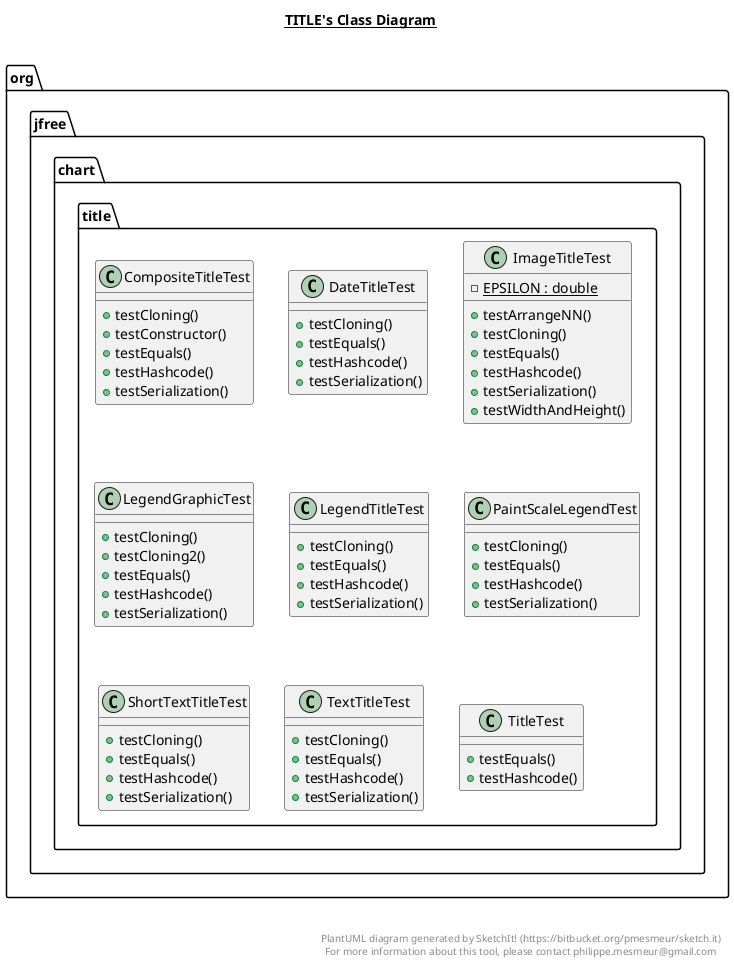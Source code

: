 @startuml

title __TITLE's Class Diagram__\n

  namespace org.jfree.chart {
    namespace title {
      class org.jfree.chart.title.CompositeTitleTest {
          + testCloning()
          + testConstructor()
          + testEquals()
          + testHashcode()
          + testSerialization()
      }
    }
  }
  

  namespace org.jfree.chart {
    namespace title {
      class org.jfree.chart.title.DateTitleTest {
          + testCloning()
          + testEquals()
          + testHashcode()
          + testSerialization()
      }
    }
  }
  

  namespace org.jfree.chart {
    namespace title {
      class org.jfree.chart.title.ImageTitleTest {
          {static} - EPSILON : double
          + testArrangeNN()
          + testCloning()
          + testEquals()
          + testHashcode()
          + testSerialization()
          + testWidthAndHeight()
      }
    }
  }
  

  namespace org.jfree.chart {
    namespace title {
      class org.jfree.chart.title.LegendGraphicTest {
          + testCloning()
          + testCloning2()
          + testEquals()
          + testHashcode()
          + testSerialization()
      }
    }
  }
  

  namespace org.jfree.chart {
    namespace title {
      class org.jfree.chart.title.LegendTitleTest {
          + testCloning()
          + testEquals()
          + testHashcode()
          + testSerialization()
      }
    }
  }
  

  namespace org.jfree.chart {
    namespace title {
      class org.jfree.chart.title.PaintScaleLegendTest {
          + testCloning()
          + testEquals()
          + testHashcode()
          + testSerialization()
      }
    }
  }
  

  namespace org.jfree.chart {
    namespace title {
      class org.jfree.chart.title.ShortTextTitleTest {
          + testCloning()
          + testEquals()
          + testHashcode()
          + testSerialization()
      }
    }
  }
  

  namespace org.jfree.chart {
    namespace title {
      class org.jfree.chart.title.TextTitleTest {
          + testCloning()
          + testEquals()
          + testHashcode()
          + testSerialization()
      }
    }
  }
  

  namespace org.jfree.chart {
    namespace title {
      class org.jfree.chart.title.TitleTest {
          + testEquals()
          + testHashcode()
      }
    }
  }
  



right footer


PlantUML diagram generated by SketchIt! (https://bitbucket.org/pmesmeur/sketch.it)
For more information about this tool, please contact philippe.mesmeur@gmail.com
endfooter

@enduml
